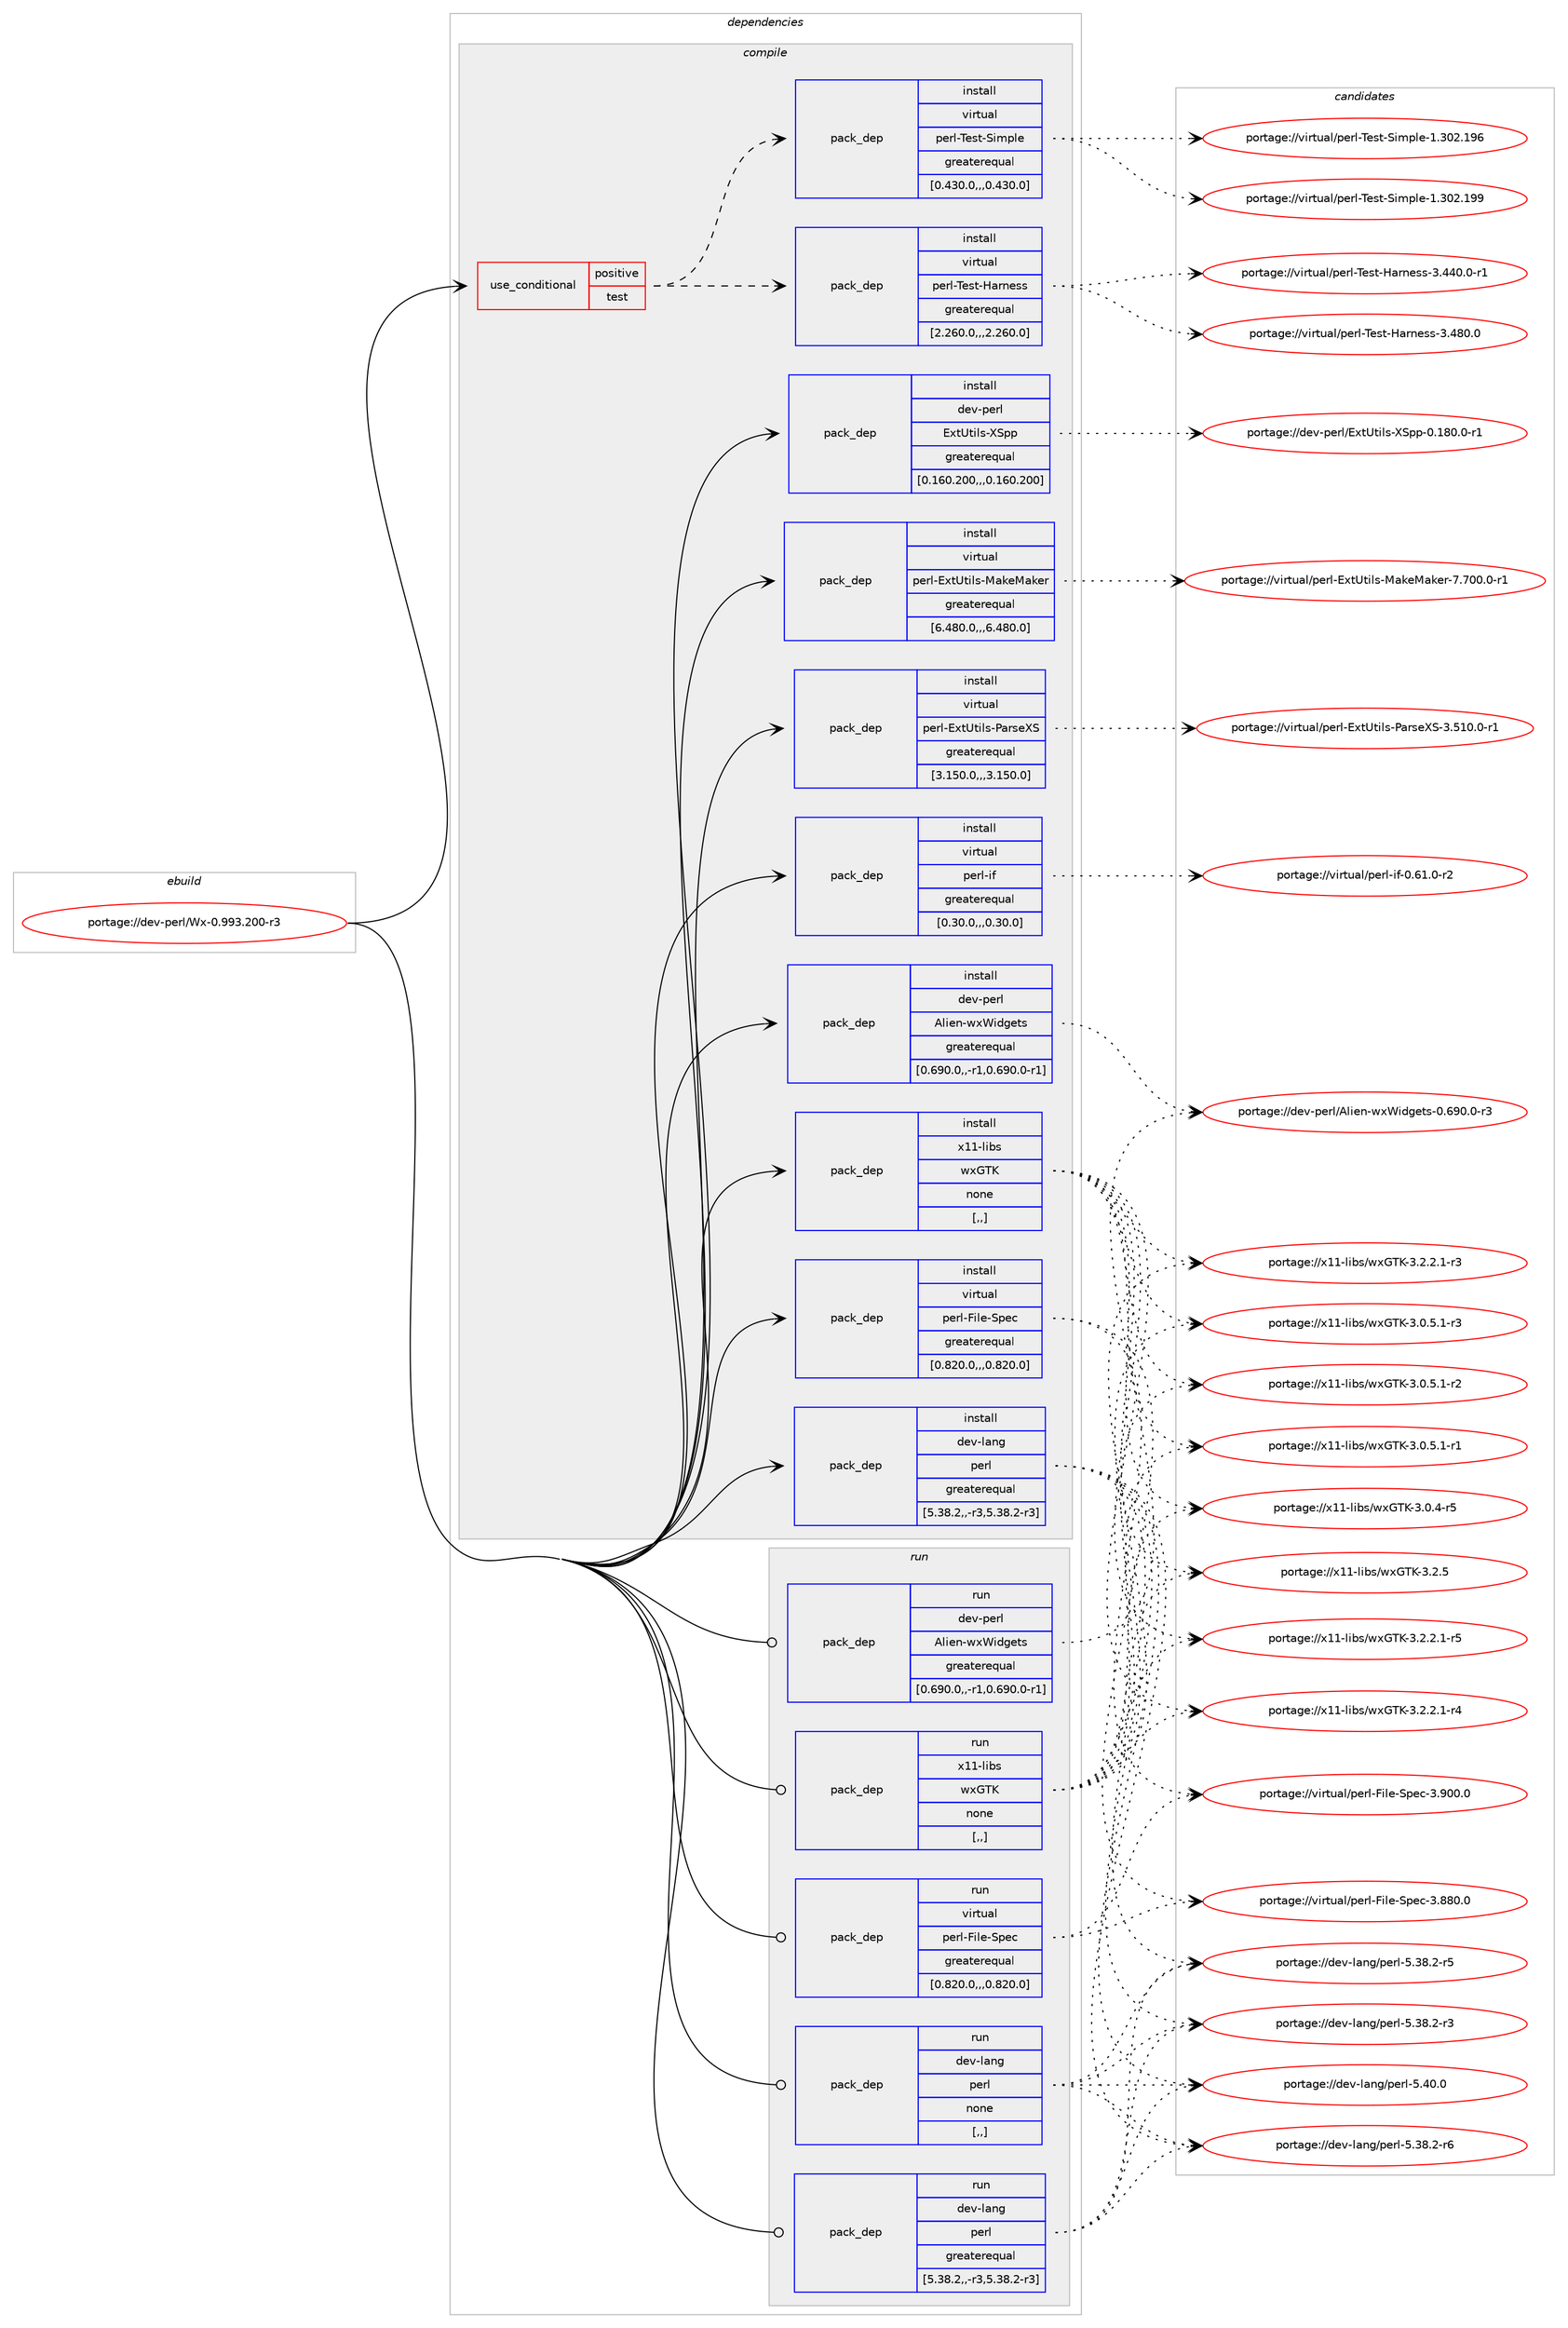 digraph prolog {

# *************
# Graph options
# *************

newrank=true;
concentrate=true;
compound=true;
graph [rankdir=LR,fontname=Helvetica,fontsize=10,ranksep=1.5];#, ranksep=2.5, nodesep=0.2];
edge  [arrowhead=vee];
node  [fontname=Helvetica,fontsize=10];

# **********
# The ebuild
# **********

subgraph cluster_leftcol {
color=gray;
label=<<i>ebuild</i>>;
id [label="portage://dev-perl/Wx-0.993.200-r3", color=red, width=4, href="../dev-perl/Wx-0.993.200-r3.svg"];
}

# ****************
# The dependencies
# ****************

subgraph cluster_midcol {
color=gray;
label=<<i>dependencies</i>>;
subgraph cluster_compile {
fillcolor="#eeeeee";
style=filled;
label=<<i>compile</i>>;
subgraph cond160326 {
dependency633007 [label=<<TABLE BORDER="0" CELLBORDER="1" CELLSPACING="0" CELLPADDING="4"><TR><TD ROWSPAN="3" CELLPADDING="10">use_conditional</TD></TR><TR><TD>positive</TD></TR><TR><TD>test</TD></TR></TABLE>>, shape=none, color=red];
subgraph pack467876 {
dependency633008 [label=<<TABLE BORDER="0" CELLBORDER="1" CELLSPACING="0" CELLPADDING="4" WIDTH="220"><TR><TD ROWSPAN="6" CELLPADDING="30">pack_dep</TD></TR><TR><TD WIDTH="110">install</TD></TR><TR><TD>virtual</TD></TR><TR><TD>perl-Test-Harness</TD></TR><TR><TD>greaterequal</TD></TR><TR><TD>[2.260.0,,,2.260.0]</TD></TR></TABLE>>, shape=none, color=blue];
}
dependency633007:e -> dependency633008:w [weight=20,style="dashed",arrowhead="vee"];
subgraph pack467877 {
dependency633009 [label=<<TABLE BORDER="0" CELLBORDER="1" CELLSPACING="0" CELLPADDING="4" WIDTH="220"><TR><TD ROWSPAN="6" CELLPADDING="30">pack_dep</TD></TR><TR><TD WIDTH="110">install</TD></TR><TR><TD>virtual</TD></TR><TR><TD>perl-Test-Simple</TD></TR><TR><TD>greaterequal</TD></TR><TR><TD>[0.430.0,,,0.430.0]</TD></TR></TABLE>>, shape=none, color=blue];
}
dependency633007:e -> dependency633009:w [weight=20,style="dashed",arrowhead="vee"];
}
id:e -> dependency633007:w [weight=20,style="solid",arrowhead="vee"];
subgraph pack467878 {
dependency633010 [label=<<TABLE BORDER="0" CELLBORDER="1" CELLSPACING="0" CELLPADDING="4" WIDTH="220"><TR><TD ROWSPAN="6" CELLPADDING="30">pack_dep</TD></TR><TR><TD WIDTH="110">install</TD></TR><TR><TD>dev-lang</TD></TR><TR><TD>perl</TD></TR><TR><TD>greaterequal</TD></TR><TR><TD>[5.38.2,,-r3,5.38.2-r3]</TD></TR></TABLE>>, shape=none, color=blue];
}
id:e -> dependency633010:w [weight=20,style="solid",arrowhead="vee"];
subgraph pack467879 {
dependency633011 [label=<<TABLE BORDER="0" CELLBORDER="1" CELLSPACING="0" CELLPADDING="4" WIDTH="220"><TR><TD ROWSPAN="6" CELLPADDING="30">pack_dep</TD></TR><TR><TD WIDTH="110">install</TD></TR><TR><TD>dev-perl</TD></TR><TR><TD>Alien-wxWidgets</TD></TR><TR><TD>greaterequal</TD></TR><TR><TD>[0.690.0,,-r1,0.690.0-r1]</TD></TR></TABLE>>, shape=none, color=blue];
}
id:e -> dependency633011:w [weight=20,style="solid",arrowhead="vee"];
subgraph pack467880 {
dependency633012 [label=<<TABLE BORDER="0" CELLBORDER="1" CELLSPACING="0" CELLPADDING="4" WIDTH="220"><TR><TD ROWSPAN="6" CELLPADDING="30">pack_dep</TD></TR><TR><TD WIDTH="110">install</TD></TR><TR><TD>dev-perl</TD></TR><TR><TD>ExtUtils-XSpp</TD></TR><TR><TD>greaterequal</TD></TR><TR><TD>[0.160.200,,,0.160.200]</TD></TR></TABLE>>, shape=none, color=blue];
}
id:e -> dependency633012:w [weight=20,style="solid",arrowhead="vee"];
subgraph pack467881 {
dependency633013 [label=<<TABLE BORDER="0" CELLBORDER="1" CELLSPACING="0" CELLPADDING="4" WIDTH="220"><TR><TD ROWSPAN="6" CELLPADDING="30">pack_dep</TD></TR><TR><TD WIDTH="110">install</TD></TR><TR><TD>virtual</TD></TR><TR><TD>perl-ExtUtils-MakeMaker</TD></TR><TR><TD>greaterequal</TD></TR><TR><TD>[6.480.0,,,6.480.0]</TD></TR></TABLE>>, shape=none, color=blue];
}
id:e -> dependency633013:w [weight=20,style="solid",arrowhead="vee"];
subgraph pack467882 {
dependency633014 [label=<<TABLE BORDER="0" CELLBORDER="1" CELLSPACING="0" CELLPADDING="4" WIDTH="220"><TR><TD ROWSPAN="6" CELLPADDING="30">pack_dep</TD></TR><TR><TD WIDTH="110">install</TD></TR><TR><TD>virtual</TD></TR><TR><TD>perl-ExtUtils-ParseXS</TD></TR><TR><TD>greaterequal</TD></TR><TR><TD>[3.150.0,,,3.150.0]</TD></TR></TABLE>>, shape=none, color=blue];
}
id:e -> dependency633014:w [weight=20,style="solid",arrowhead="vee"];
subgraph pack467883 {
dependency633015 [label=<<TABLE BORDER="0" CELLBORDER="1" CELLSPACING="0" CELLPADDING="4" WIDTH="220"><TR><TD ROWSPAN="6" CELLPADDING="30">pack_dep</TD></TR><TR><TD WIDTH="110">install</TD></TR><TR><TD>virtual</TD></TR><TR><TD>perl-File-Spec</TD></TR><TR><TD>greaterequal</TD></TR><TR><TD>[0.820.0,,,0.820.0]</TD></TR></TABLE>>, shape=none, color=blue];
}
id:e -> dependency633015:w [weight=20,style="solid",arrowhead="vee"];
subgraph pack467884 {
dependency633016 [label=<<TABLE BORDER="0" CELLBORDER="1" CELLSPACING="0" CELLPADDING="4" WIDTH="220"><TR><TD ROWSPAN="6" CELLPADDING="30">pack_dep</TD></TR><TR><TD WIDTH="110">install</TD></TR><TR><TD>virtual</TD></TR><TR><TD>perl-if</TD></TR><TR><TD>greaterequal</TD></TR><TR><TD>[0.30.0,,,0.30.0]</TD></TR></TABLE>>, shape=none, color=blue];
}
id:e -> dependency633016:w [weight=20,style="solid",arrowhead="vee"];
subgraph pack467885 {
dependency633017 [label=<<TABLE BORDER="0" CELLBORDER="1" CELLSPACING="0" CELLPADDING="4" WIDTH="220"><TR><TD ROWSPAN="6" CELLPADDING="30">pack_dep</TD></TR><TR><TD WIDTH="110">install</TD></TR><TR><TD>x11-libs</TD></TR><TR><TD>wxGTK</TD></TR><TR><TD>none</TD></TR><TR><TD>[,,]</TD></TR></TABLE>>, shape=none, color=blue];
}
id:e -> dependency633017:w [weight=20,style="solid",arrowhead="vee"];
}
subgraph cluster_compileandrun {
fillcolor="#eeeeee";
style=filled;
label=<<i>compile and run</i>>;
}
subgraph cluster_run {
fillcolor="#eeeeee";
style=filled;
label=<<i>run</i>>;
subgraph pack467886 {
dependency633018 [label=<<TABLE BORDER="0" CELLBORDER="1" CELLSPACING="0" CELLPADDING="4" WIDTH="220"><TR><TD ROWSPAN="6" CELLPADDING="30">pack_dep</TD></TR><TR><TD WIDTH="110">run</TD></TR><TR><TD>dev-lang</TD></TR><TR><TD>perl</TD></TR><TR><TD>greaterequal</TD></TR><TR><TD>[5.38.2,,-r3,5.38.2-r3]</TD></TR></TABLE>>, shape=none, color=blue];
}
id:e -> dependency633018:w [weight=20,style="solid",arrowhead="odot"];
subgraph pack467887 {
dependency633019 [label=<<TABLE BORDER="0" CELLBORDER="1" CELLSPACING="0" CELLPADDING="4" WIDTH="220"><TR><TD ROWSPAN="6" CELLPADDING="30">pack_dep</TD></TR><TR><TD WIDTH="110">run</TD></TR><TR><TD>dev-lang</TD></TR><TR><TD>perl</TD></TR><TR><TD>none</TD></TR><TR><TD>[,,]</TD></TR></TABLE>>, shape=none, color=blue];
}
id:e -> dependency633019:w [weight=20,style="solid",arrowhead="odot"];
subgraph pack467888 {
dependency633020 [label=<<TABLE BORDER="0" CELLBORDER="1" CELLSPACING="0" CELLPADDING="4" WIDTH="220"><TR><TD ROWSPAN="6" CELLPADDING="30">pack_dep</TD></TR><TR><TD WIDTH="110">run</TD></TR><TR><TD>dev-perl</TD></TR><TR><TD>Alien-wxWidgets</TD></TR><TR><TD>greaterequal</TD></TR><TR><TD>[0.690.0,,-r1,0.690.0-r1]</TD></TR></TABLE>>, shape=none, color=blue];
}
id:e -> dependency633020:w [weight=20,style="solid",arrowhead="odot"];
subgraph pack467889 {
dependency633021 [label=<<TABLE BORDER="0" CELLBORDER="1" CELLSPACING="0" CELLPADDING="4" WIDTH="220"><TR><TD ROWSPAN="6" CELLPADDING="30">pack_dep</TD></TR><TR><TD WIDTH="110">run</TD></TR><TR><TD>virtual</TD></TR><TR><TD>perl-File-Spec</TD></TR><TR><TD>greaterequal</TD></TR><TR><TD>[0.820.0,,,0.820.0]</TD></TR></TABLE>>, shape=none, color=blue];
}
id:e -> dependency633021:w [weight=20,style="solid",arrowhead="odot"];
subgraph pack467890 {
dependency633022 [label=<<TABLE BORDER="0" CELLBORDER="1" CELLSPACING="0" CELLPADDING="4" WIDTH="220"><TR><TD ROWSPAN="6" CELLPADDING="30">pack_dep</TD></TR><TR><TD WIDTH="110">run</TD></TR><TR><TD>x11-libs</TD></TR><TR><TD>wxGTK</TD></TR><TR><TD>none</TD></TR><TR><TD>[,,]</TD></TR></TABLE>>, shape=none, color=blue];
}
id:e -> dependency633022:w [weight=20,style="solid",arrowhead="odot"];
}
}

# **************
# The candidates
# **************

subgraph cluster_choices {
rank=same;
color=gray;
label=<<i>candidates</i>>;

subgraph choice467876 {
color=black;
nodesep=1;
choice118105114116117971084711210111410845841011151164572971141101011151154551465256484648 [label="portage://virtual/perl-Test-Harness-3.480.0", color=red, width=4,href="../virtual/perl-Test-Harness-3.480.0.svg"];
choice1181051141161179710847112101114108458410111511645729711411010111511545514652524846484511449 [label="portage://virtual/perl-Test-Harness-3.440.0-r1", color=red, width=4,href="../virtual/perl-Test-Harness-3.440.0-r1.svg"];
dependency633008:e -> choice118105114116117971084711210111410845841011151164572971141101011151154551465256484648:w [style=dotted,weight="100"];
dependency633008:e -> choice1181051141161179710847112101114108458410111511645729711411010111511545514652524846484511449:w [style=dotted,weight="100"];
}
subgraph choice467877 {
color=black;
nodesep=1;
choice11810511411611797108471121011141084584101115116458310510911210810145494651485046495757 [label="portage://virtual/perl-Test-Simple-1.302.199", color=red, width=4,href="../virtual/perl-Test-Simple-1.302.199.svg"];
choice11810511411611797108471121011141084584101115116458310510911210810145494651485046495754 [label="portage://virtual/perl-Test-Simple-1.302.196", color=red, width=4,href="../virtual/perl-Test-Simple-1.302.196.svg"];
dependency633009:e -> choice11810511411611797108471121011141084584101115116458310510911210810145494651485046495757:w [style=dotted,weight="100"];
dependency633009:e -> choice11810511411611797108471121011141084584101115116458310510911210810145494651485046495754:w [style=dotted,weight="100"];
}
subgraph choice467878 {
color=black;
nodesep=1;
choice10010111845108971101034711210111410845534652484648 [label="portage://dev-lang/perl-5.40.0", color=red, width=4,href="../dev-lang/perl-5.40.0.svg"];
choice100101118451089711010347112101114108455346515646504511454 [label="portage://dev-lang/perl-5.38.2-r6", color=red, width=4,href="../dev-lang/perl-5.38.2-r6.svg"];
choice100101118451089711010347112101114108455346515646504511453 [label="portage://dev-lang/perl-5.38.2-r5", color=red, width=4,href="../dev-lang/perl-5.38.2-r5.svg"];
choice100101118451089711010347112101114108455346515646504511451 [label="portage://dev-lang/perl-5.38.2-r3", color=red, width=4,href="../dev-lang/perl-5.38.2-r3.svg"];
dependency633010:e -> choice10010111845108971101034711210111410845534652484648:w [style=dotted,weight="100"];
dependency633010:e -> choice100101118451089711010347112101114108455346515646504511454:w [style=dotted,weight="100"];
dependency633010:e -> choice100101118451089711010347112101114108455346515646504511453:w [style=dotted,weight="100"];
dependency633010:e -> choice100101118451089711010347112101114108455346515646504511451:w [style=dotted,weight="100"];
}
subgraph choice467879 {
color=black;
nodesep=1;
choice100101118451121011141084765108105101110451191208710510010310111611545484654574846484511451 [label="portage://dev-perl/Alien-wxWidgets-0.690.0-r3", color=red, width=4,href="../dev-perl/Alien-wxWidgets-0.690.0-r3.svg"];
dependency633011:e -> choice100101118451121011141084765108105101110451191208710510010310111611545484654574846484511451:w [style=dotted,weight="100"];
}
subgraph choice467880 {
color=black;
nodesep=1;
choice1001011184511210111410847691201168511610510811545888311211245484649564846484511449 [label="portage://dev-perl/ExtUtils-XSpp-0.180.0-r1", color=red, width=4,href="../dev-perl/ExtUtils-XSpp-0.180.0-r1.svg"];
dependency633012:e -> choice1001011184511210111410847691201168511610510811545888311211245484649564846484511449:w [style=dotted,weight="100"];
}
subgraph choice467881 {
color=black;
nodesep=1;
choice1181051141161179710847112101114108456912011685116105108115457797107101779710710111445554655484846484511449 [label="portage://virtual/perl-ExtUtils-MakeMaker-7.700.0-r1", color=red, width=4,href="../virtual/perl-ExtUtils-MakeMaker-7.700.0-r1.svg"];
dependency633013:e -> choice1181051141161179710847112101114108456912011685116105108115457797107101779710710111445554655484846484511449:w [style=dotted,weight="100"];
}
subgraph choice467882 {
color=black;
nodesep=1;
choice1181051141161179710847112101114108456912011685116105108115458097114115101888345514653494846484511449 [label="portage://virtual/perl-ExtUtils-ParseXS-3.510.0-r1", color=red, width=4,href="../virtual/perl-ExtUtils-ParseXS-3.510.0-r1.svg"];
dependency633014:e -> choice1181051141161179710847112101114108456912011685116105108115458097114115101888345514653494846484511449:w [style=dotted,weight="100"];
}
subgraph choice467883 {
color=black;
nodesep=1;
choice118105114116117971084711210111410845701051081014583112101994551465748484648 [label="portage://virtual/perl-File-Spec-3.900.0", color=red, width=4,href="../virtual/perl-File-Spec-3.900.0.svg"];
choice118105114116117971084711210111410845701051081014583112101994551465656484648 [label="portage://virtual/perl-File-Spec-3.880.0", color=red, width=4,href="../virtual/perl-File-Spec-3.880.0.svg"];
dependency633015:e -> choice118105114116117971084711210111410845701051081014583112101994551465748484648:w [style=dotted,weight="100"];
dependency633015:e -> choice118105114116117971084711210111410845701051081014583112101994551465656484648:w [style=dotted,weight="100"];
}
subgraph choice467884 {
color=black;
nodesep=1;
choice118105114116117971084711210111410845105102454846544946484511450 [label="portage://virtual/perl-if-0.61.0-r2", color=red, width=4,href="../virtual/perl-if-0.61.0-r2.svg"];
dependency633016:e -> choice118105114116117971084711210111410845105102454846544946484511450:w [style=dotted,weight="100"];
}
subgraph choice467885 {
color=black;
nodesep=1;
choice1204949451081059811547119120718475455146504653 [label="portage://x11-libs/wxGTK-3.2.5", color=red, width=4,href="../x11-libs/wxGTK-3.2.5.svg"];
choice120494945108105981154711912071847545514650465046494511453 [label="portage://x11-libs/wxGTK-3.2.2.1-r5", color=red, width=4,href="../x11-libs/wxGTK-3.2.2.1-r5.svg"];
choice120494945108105981154711912071847545514650465046494511452 [label="portage://x11-libs/wxGTK-3.2.2.1-r4", color=red, width=4,href="../x11-libs/wxGTK-3.2.2.1-r4.svg"];
choice120494945108105981154711912071847545514650465046494511451 [label="portage://x11-libs/wxGTK-3.2.2.1-r3", color=red, width=4,href="../x11-libs/wxGTK-3.2.2.1-r3.svg"];
choice120494945108105981154711912071847545514648465346494511451 [label="portage://x11-libs/wxGTK-3.0.5.1-r3", color=red, width=4,href="../x11-libs/wxGTK-3.0.5.1-r3.svg"];
choice120494945108105981154711912071847545514648465346494511450 [label="portage://x11-libs/wxGTK-3.0.5.1-r2", color=red, width=4,href="../x11-libs/wxGTK-3.0.5.1-r2.svg"];
choice120494945108105981154711912071847545514648465346494511449 [label="portage://x11-libs/wxGTK-3.0.5.1-r1", color=red, width=4,href="../x11-libs/wxGTK-3.0.5.1-r1.svg"];
choice12049494510810598115471191207184754551464846524511453 [label="portage://x11-libs/wxGTK-3.0.4-r5", color=red, width=4,href="../x11-libs/wxGTK-3.0.4-r5.svg"];
dependency633017:e -> choice1204949451081059811547119120718475455146504653:w [style=dotted,weight="100"];
dependency633017:e -> choice120494945108105981154711912071847545514650465046494511453:w [style=dotted,weight="100"];
dependency633017:e -> choice120494945108105981154711912071847545514650465046494511452:w [style=dotted,weight="100"];
dependency633017:e -> choice120494945108105981154711912071847545514650465046494511451:w [style=dotted,weight="100"];
dependency633017:e -> choice120494945108105981154711912071847545514648465346494511451:w [style=dotted,weight="100"];
dependency633017:e -> choice120494945108105981154711912071847545514648465346494511450:w [style=dotted,weight="100"];
dependency633017:e -> choice120494945108105981154711912071847545514648465346494511449:w [style=dotted,weight="100"];
dependency633017:e -> choice12049494510810598115471191207184754551464846524511453:w [style=dotted,weight="100"];
}
subgraph choice467886 {
color=black;
nodesep=1;
choice10010111845108971101034711210111410845534652484648 [label="portage://dev-lang/perl-5.40.0", color=red, width=4,href="../dev-lang/perl-5.40.0.svg"];
choice100101118451089711010347112101114108455346515646504511454 [label="portage://dev-lang/perl-5.38.2-r6", color=red, width=4,href="../dev-lang/perl-5.38.2-r6.svg"];
choice100101118451089711010347112101114108455346515646504511453 [label="portage://dev-lang/perl-5.38.2-r5", color=red, width=4,href="../dev-lang/perl-5.38.2-r5.svg"];
choice100101118451089711010347112101114108455346515646504511451 [label="portage://dev-lang/perl-5.38.2-r3", color=red, width=4,href="../dev-lang/perl-5.38.2-r3.svg"];
dependency633018:e -> choice10010111845108971101034711210111410845534652484648:w [style=dotted,weight="100"];
dependency633018:e -> choice100101118451089711010347112101114108455346515646504511454:w [style=dotted,weight="100"];
dependency633018:e -> choice100101118451089711010347112101114108455346515646504511453:w [style=dotted,weight="100"];
dependency633018:e -> choice100101118451089711010347112101114108455346515646504511451:w [style=dotted,weight="100"];
}
subgraph choice467887 {
color=black;
nodesep=1;
choice10010111845108971101034711210111410845534652484648 [label="portage://dev-lang/perl-5.40.0", color=red, width=4,href="../dev-lang/perl-5.40.0.svg"];
choice100101118451089711010347112101114108455346515646504511454 [label="portage://dev-lang/perl-5.38.2-r6", color=red, width=4,href="../dev-lang/perl-5.38.2-r6.svg"];
choice100101118451089711010347112101114108455346515646504511453 [label="portage://dev-lang/perl-5.38.2-r5", color=red, width=4,href="../dev-lang/perl-5.38.2-r5.svg"];
choice100101118451089711010347112101114108455346515646504511451 [label="portage://dev-lang/perl-5.38.2-r3", color=red, width=4,href="../dev-lang/perl-5.38.2-r3.svg"];
dependency633019:e -> choice10010111845108971101034711210111410845534652484648:w [style=dotted,weight="100"];
dependency633019:e -> choice100101118451089711010347112101114108455346515646504511454:w [style=dotted,weight="100"];
dependency633019:e -> choice100101118451089711010347112101114108455346515646504511453:w [style=dotted,weight="100"];
dependency633019:e -> choice100101118451089711010347112101114108455346515646504511451:w [style=dotted,weight="100"];
}
subgraph choice467888 {
color=black;
nodesep=1;
choice100101118451121011141084765108105101110451191208710510010310111611545484654574846484511451 [label="portage://dev-perl/Alien-wxWidgets-0.690.0-r3", color=red, width=4,href="../dev-perl/Alien-wxWidgets-0.690.0-r3.svg"];
dependency633020:e -> choice100101118451121011141084765108105101110451191208710510010310111611545484654574846484511451:w [style=dotted,weight="100"];
}
subgraph choice467889 {
color=black;
nodesep=1;
choice118105114116117971084711210111410845701051081014583112101994551465748484648 [label="portage://virtual/perl-File-Spec-3.900.0", color=red, width=4,href="../virtual/perl-File-Spec-3.900.0.svg"];
choice118105114116117971084711210111410845701051081014583112101994551465656484648 [label="portage://virtual/perl-File-Spec-3.880.0", color=red, width=4,href="../virtual/perl-File-Spec-3.880.0.svg"];
dependency633021:e -> choice118105114116117971084711210111410845701051081014583112101994551465748484648:w [style=dotted,weight="100"];
dependency633021:e -> choice118105114116117971084711210111410845701051081014583112101994551465656484648:w [style=dotted,weight="100"];
}
subgraph choice467890 {
color=black;
nodesep=1;
choice1204949451081059811547119120718475455146504653 [label="portage://x11-libs/wxGTK-3.2.5", color=red, width=4,href="../x11-libs/wxGTK-3.2.5.svg"];
choice120494945108105981154711912071847545514650465046494511453 [label="portage://x11-libs/wxGTK-3.2.2.1-r5", color=red, width=4,href="../x11-libs/wxGTK-3.2.2.1-r5.svg"];
choice120494945108105981154711912071847545514650465046494511452 [label="portage://x11-libs/wxGTK-3.2.2.1-r4", color=red, width=4,href="../x11-libs/wxGTK-3.2.2.1-r4.svg"];
choice120494945108105981154711912071847545514650465046494511451 [label="portage://x11-libs/wxGTK-3.2.2.1-r3", color=red, width=4,href="../x11-libs/wxGTK-3.2.2.1-r3.svg"];
choice120494945108105981154711912071847545514648465346494511451 [label="portage://x11-libs/wxGTK-3.0.5.1-r3", color=red, width=4,href="../x11-libs/wxGTK-3.0.5.1-r3.svg"];
choice120494945108105981154711912071847545514648465346494511450 [label="portage://x11-libs/wxGTK-3.0.5.1-r2", color=red, width=4,href="../x11-libs/wxGTK-3.0.5.1-r2.svg"];
choice120494945108105981154711912071847545514648465346494511449 [label="portage://x11-libs/wxGTK-3.0.5.1-r1", color=red, width=4,href="../x11-libs/wxGTK-3.0.5.1-r1.svg"];
choice12049494510810598115471191207184754551464846524511453 [label="portage://x11-libs/wxGTK-3.0.4-r5", color=red, width=4,href="../x11-libs/wxGTK-3.0.4-r5.svg"];
dependency633022:e -> choice1204949451081059811547119120718475455146504653:w [style=dotted,weight="100"];
dependency633022:e -> choice120494945108105981154711912071847545514650465046494511453:w [style=dotted,weight="100"];
dependency633022:e -> choice120494945108105981154711912071847545514650465046494511452:w [style=dotted,weight="100"];
dependency633022:e -> choice120494945108105981154711912071847545514650465046494511451:w [style=dotted,weight="100"];
dependency633022:e -> choice120494945108105981154711912071847545514648465346494511451:w [style=dotted,weight="100"];
dependency633022:e -> choice120494945108105981154711912071847545514648465346494511450:w [style=dotted,weight="100"];
dependency633022:e -> choice120494945108105981154711912071847545514648465346494511449:w [style=dotted,weight="100"];
dependency633022:e -> choice12049494510810598115471191207184754551464846524511453:w [style=dotted,weight="100"];
}
}

}
